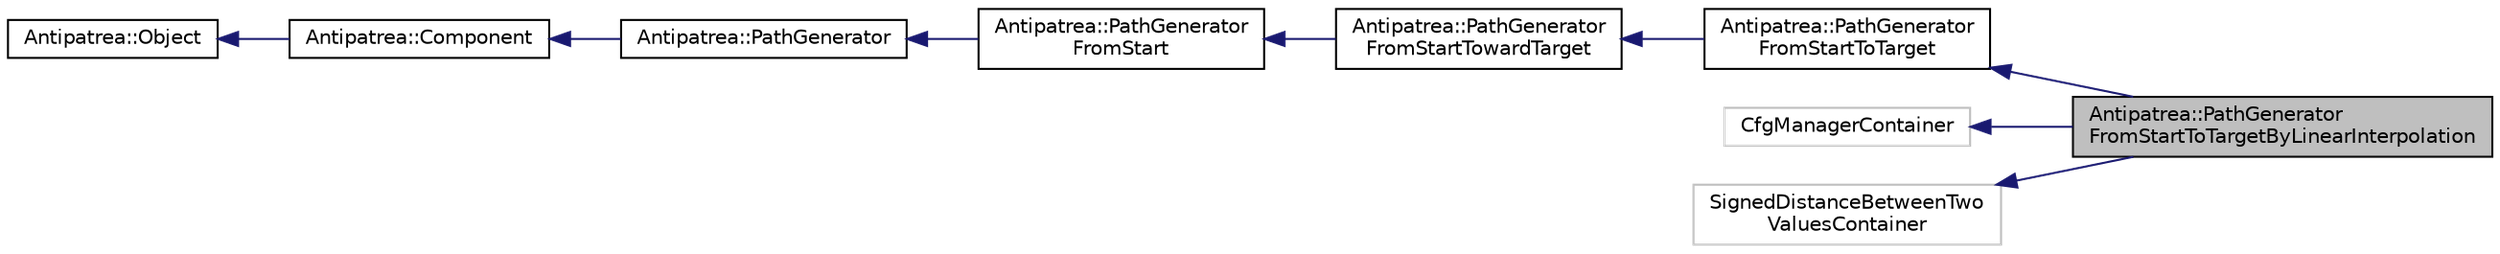 digraph "Antipatrea::PathGeneratorFromStartToTargetByLinearInterpolation"
{
  bgcolor="transparent";
  edge [fontname="Helvetica",fontsize="10",labelfontname="Helvetica",labelfontsize="10"];
  node [fontname="Helvetica",fontsize="10",shape=record];
  rankdir="LR";
  Node1 [label="Antipatrea::PathGenerator\lFromStartToTargetByLinearInterpolation",height=0.2,width=0.4,color="black", fillcolor="grey75", style="filled", fontcolor="black"];
  Node2 -> Node1 [dir="back",color="midnightblue",fontsize="10",style="solid",fontname="Helvetica"];
  Node2 [label="Antipatrea::PathGenerator\lFromStartToTarget",height=0.2,width=0.4,color="black",URL="$classAntipatrea_1_1PathGeneratorFromStartToTarget.html",tooltip="Interface for defining a path that starts at a specific configuration and reaches a specific target c..."];
  Node3 -> Node2 [dir="back",color="midnightblue",fontsize="10",style="solid",fontname="Helvetica"];
  Node3 [label="Antipatrea::PathGenerator\lFromStartTowardTarget",height=0.2,width=0.4,color="black",URL="$classAntipatrea_1_1PathGeneratorFromStartTowardTarget.html",tooltip="Interface for defining a path that starts at a specific configuration and moves toward a target confi..."];
  Node4 -> Node3 [dir="back",color="midnightblue",fontsize="10",style="solid",fontname="Helvetica"];
  Node4 [label="Antipatrea::PathGenerator\lFromStart",height=0.2,width=0.4,color="black",URL="$classAntipatrea_1_1PathGeneratorFromStart.html",tooltip="Interface for defining a path that starts at a specific configuration. "];
  Node5 -> Node4 [dir="back",color="midnightblue",fontsize="10",style="solid",fontname="Helvetica"];
  Node5 [label="Antipatrea::PathGenerator",height=0.2,width=0.4,color="black",URL="$classAntipatrea_1_1PathGenerator.html",tooltip="Interface for defining a path. "];
  Node6 -> Node5 [dir="back",color="midnightblue",fontsize="10",style="solid",fontname="Helvetica"];
  Node6 [label="Antipatrea::Component",height=0.2,width=0.4,color="black",URL="$classAntipatrea_1_1Component.html",tooltip="Base class for each motion-planning component. "];
  Node7 -> Node6 [dir="back",color="midnightblue",fontsize="10",style="solid",fontname="Helvetica"];
  Node7 [label="Antipatrea::Object",height=0.2,width=0.4,color="black",URL="$classAntipatrea_1_1Object.html"];
  Node8 -> Node1 [dir="back",color="midnightblue",fontsize="10",style="solid",fontname="Helvetica"];
  Node8 [label="CfgManagerContainer",height=0.2,width=0.4,color="grey75"];
  Node9 -> Node1 [dir="back",color="midnightblue",fontsize="10",style="solid",fontname="Helvetica"];
  Node9 [label="SignedDistanceBetweenTwo\lValuesContainer",height=0.2,width=0.4,color="grey75"];
}
